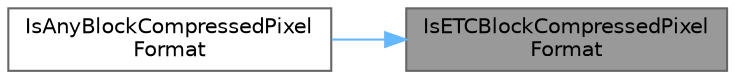 digraph "IsETCBlockCompressedPixelFormat"
{
 // INTERACTIVE_SVG=YES
 // LATEX_PDF_SIZE
  bgcolor="transparent";
  edge [fontname=Helvetica,fontsize=10,labelfontname=Helvetica,labelfontsize=10];
  node [fontname=Helvetica,fontsize=10,shape=box,height=0.2,width=0.4];
  rankdir="RL";
  Node1 [id="Node000001",label="IsETCBlockCompressedPixel\lFormat",height=0.2,width=0.4,color="gray40", fillcolor="grey60", style="filled", fontcolor="black",tooltip=" "];
  Node1 -> Node2 [id="edge1_Node000001_Node000002",dir="back",color="steelblue1",style="solid",tooltip=" "];
  Node2 [id="Node000002",label="IsAnyBlockCompressedPixel\lFormat",height=0.2,width=0.4,color="grey40", fillcolor="white", style="filled",URL="$d6/d04/PixelFormat_8h.html#a4aca84c7f79fcbe837c9cccde3f66fa8",tooltip=" "];
}
